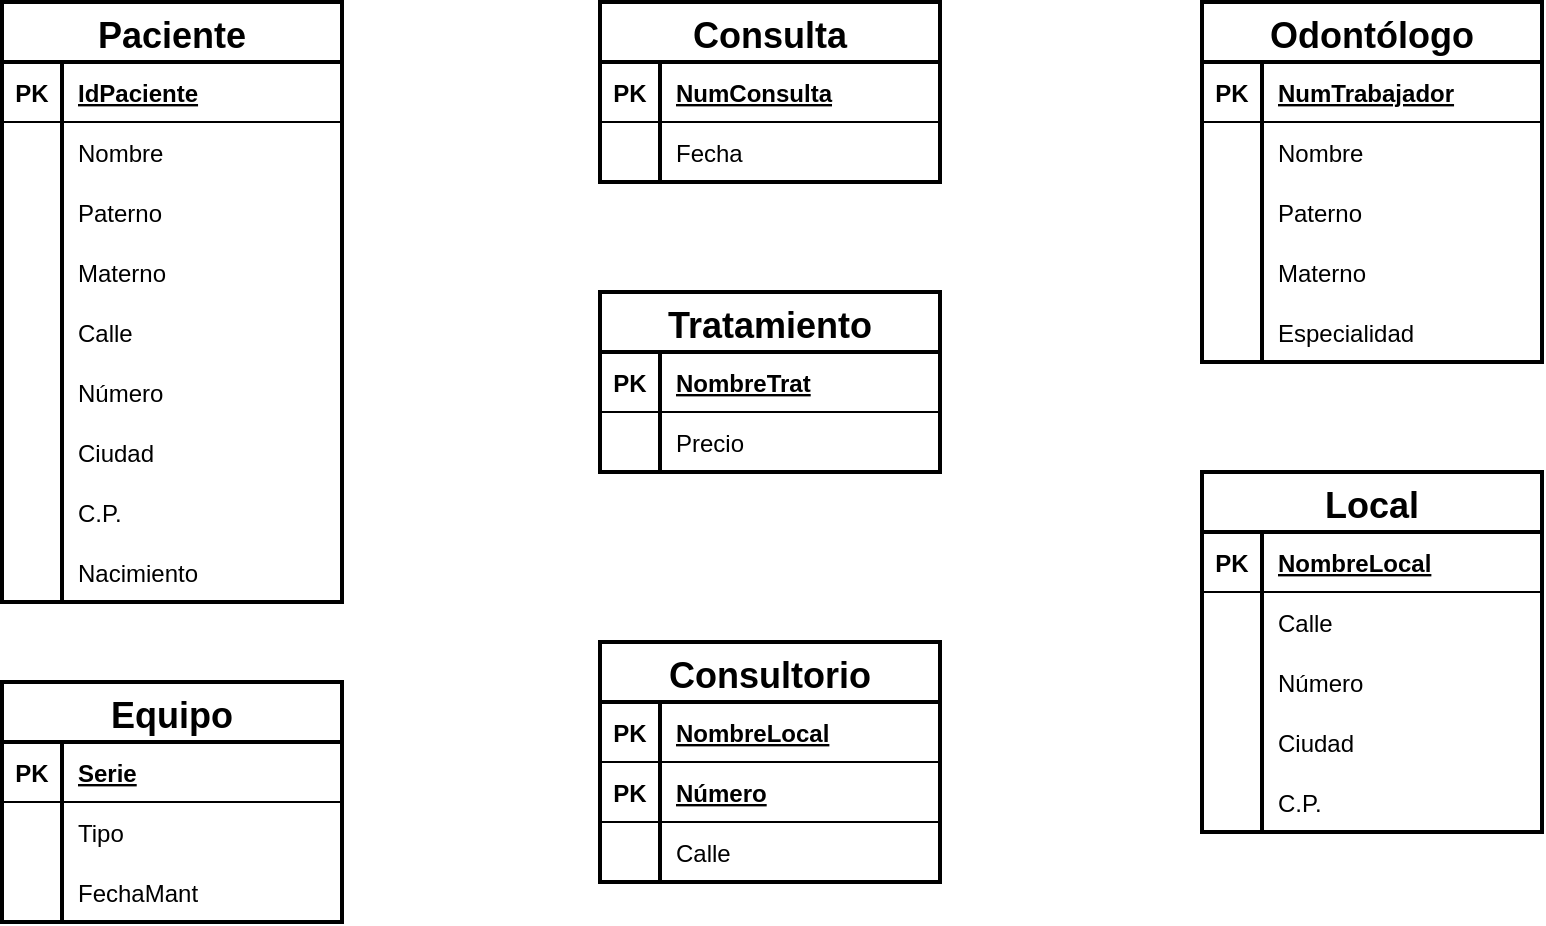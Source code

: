 <mxfile version="16.5.6" type="github">
  <diagram id="aN8sxA0eTOqDrln-RxjH" name="Page-1">
    <mxGraphModel dx="820" dy="482" grid="1" gridSize="10" guides="1" tooltips="1" connect="1" arrows="1" fold="1" page="1" pageScale="1" pageWidth="827" pageHeight="1169" math="0" shadow="0">
      <root>
        <mxCell id="0" />
        <mxCell id="1" parent="0" />
        <mxCell id="iNoQHtpFL0Dt0tUhMtLM-1" value="Paciente" style="shape=table;startSize=30;container=1;collapsible=1;childLayout=tableLayout;fixedRows=1;rowLines=0;fontStyle=1;align=center;resizeLast=1;fontSize=18;strokeWidth=2;" vertex="1" parent="1">
          <mxGeometry x="30" y="170" width="170" height="300" as="geometry" />
        </mxCell>
        <mxCell id="iNoQHtpFL0Dt0tUhMtLM-2" value="" style="shape=tableRow;horizontal=0;startSize=0;swimlaneHead=0;swimlaneBody=0;fillColor=none;collapsible=0;dropTarget=0;points=[[0,0.5],[1,0.5]];portConstraint=eastwest;top=0;left=0;right=0;bottom=1;" vertex="1" parent="iNoQHtpFL0Dt0tUhMtLM-1">
          <mxGeometry y="30" width="170" height="30" as="geometry" />
        </mxCell>
        <mxCell id="iNoQHtpFL0Dt0tUhMtLM-3" value="PK" style="shape=partialRectangle;connectable=0;fillColor=none;top=0;left=0;bottom=0;right=0;fontStyle=1;overflow=hidden;" vertex="1" parent="iNoQHtpFL0Dt0tUhMtLM-2">
          <mxGeometry width="30" height="30" as="geometry">
            <mxRectangle width="30" height="30" as="alternateBounds" />
          </mxGeometry>
        </mxCell>
        <mxCell id="iNoQHtpFL0Dt0tUhMtLM-4" value="IdPaciente" style="shape=partialRectangle;connectable=0;fillColor=none;top=0;left=0;bottom=0;right=0;align=left;spacingLeft=6;fontStyle=5;overflow=hidden;" vertex="1" parent="iNoQHtpFL0Dt0tUhMtLM-2">
          <mxGeometry x="30" width="140" height="30" as="geometry">
            <mxRectangle width="140" height="30" as="alternateBounds" />
          </mxGeometry>
        </mxCell>
        <mxCell id="iNoQHtpFL0Dt0tUhMtLM-5" value="" style="shape=tableRow;horizontal=0;startSize=0;swimlaneHead=0;swimlaneBody=0;fillColor=none;collapsible=0;dropTarget=0;points=[[0,0.5],[1,0.5]];portConstraint=eastwest;top=0;left=0;right=0;bottom=0;" vertex="1" parent="iNoQHtpFL0Dt0tUhMtLM-1">
          <mxGeometry y="60" width="170" height="30" as="geometry" />
        </mxCell>
        <mxCell id="iNoQHtpFL0Dt0tUhMtLM-6" value="" style="shape=partialRectangle;connectable=0;fillColor=none;top=0;left=0;bottom=0;right=0;editable=1;overflow=hidden;" vertex="1" parent="iNoQHtpFL0Dt0tUhMtLM-5">
          <mxGeometry width="30" height="30" as="geometry">
            <mxRectangle width="30" height="30" as="alternateBounds" />
          </mxGeometry>
        </mxCell>
        <mxCell id="iNoQHtpFL0Dt0tUhMtLM-7" value="Nombre" style="shape=partialRectangle;connectable=0;fillColor=none;top=0;left=0;bottom=0;right=0;align=left;spacingLeft=6;overflow=hidden;" vertex="1" parent="iNoQHtpFL0Dt0tUhMtLM-5">
          <mxGeometry x="30" width="140" height="30" as="geometry">
            <mxRectangle width="140" height="30" as="alternateBounds" />
          </mxGeometry>
        </mxCell>
        <mxCell id="iNoQHtpFL0Dt0tUhMtLM-8" value="" style="shape=tableRow;horizontal=0;startSize=0;swimlaneHead=0;swimlaneBody=0;fillColor=none;collapsible=0;dropTarget=0;points=[[0,0.5],[1,0.5]];portConstraint=eastwest;top=0;left=0;right=0;bottom=0;" vertex="1" parent="iNoQHtpFL0Dt0tUhMtLM-1">
          <mxGeometry y="90" width="170" height="30" as="geometry" />
        </mxCell>
        <mxCell id="iNoQHtpFL0Dt0tUhMtLM-9" value="" style="shape=partialRectangle;connectable=0;fillColor=none;top=0;left=0;bottom=0;right=0;editable=1;overflow=hidden;" vertex="1" parent="iNoQHtpFL0Dt0tUhMtLM-8">
          <mxGeometry width="30" height="30" as="geometry">
            <mxRectangle width="30" height="30" as="alternateBounds" />
          </mxGeometry>
        </mxCell>
        <mxCell id="iNoQHtpFL0Dt0tUhMtLM-10" value="Paterno" style="shape=partialRectangle;connectable=0;fillColor=none;top=0;left=0;bottom=0;right=0;align=left;spacingLeft=6;overflow=hidden;" vertex="1" parent="iNoQHtpFL0Dt0tUhMtLM-8">
          <mxGeometry x="30" width="140" height="30" as="geometry">
            <mxRectangle width="140" height="30" as="alternateBounds" />
          </mxGeometry>
        </mxCell>
        <mxCell id="iNoQHtpFL0Dt0tUhMtLM-11" value="" style="shape=tableRow;horizontal=0;startSize=0;swimlaneHead=0;swimlaneBody=0;fillColor=none;collapsible=0;dropTarget=0;points=[[0,0.5],[1,0.5]];portConstraint=eastwest;top=0;left=0;right=0;bottom=0;" vertex="1" parent="iNoQHtpFL0Dt0tUhMtLM-1">
          <mxGeometry y="120" width="170" height="30" as="geometry" />
        </mxCell>
        <mxCell id="iNoQHtpFL0Dt0tUhMtLM-12" value="" style="shape=partialRectangle;connectable=0;fillColor=none;top=0;left=0;bottom=0;right=0;editable=1;overflow=hidden;" vertex="1" parent="iNoQHtpFL0Dt0tUhMtLM-11">
          <mxGeometry width="30" height="30" as="geometry">
            <mxRectangle width="30" height="30" as="alternateBounds" />
          </mxGeometry>
        </mxCell>
        <mxCell id="iNoQHtpFL0Dt0tUhMtLM-13" value="Materno" style="shape=partialRectangle;connectable=0;fillColor=none;top=0;left=0;bottom=0;right=0;align=left;spacingLeft=6;overflow=hidden;" vertex="1" parent="iNoQHtpFL0Dt0tUhMtLM-11">
          <mxGeometry x="30" width="140" height="30" as="geometry">
            <mxRectangle width="140" height="30" as="alternateBounds" />
          </mxGeometry>
        </mxCell>
        <mxCell id="iNoQHtpFL0Dt0tUhMtLM-16" value="" style="shape=tableRow;horizontal=0;startSize=0;swimlaneHead=0;swimlaneBody=0;fillColor=none;collapsible=0;dropTarget=0;points=[[0,0.5],[1,0.5]];portConstraint=eastwest;top=0;left=0;right=0;bottom=0;" vertex="1" parent="iNoQHtpFL0Dt0tUhMtLM-1">
          <mxGeometry y="150" width="170" height="30" as="geometry" />
        </mxCell>
        <mxCell id="iNoQHtpFL0Dt0tUhMtLM-17" value="" style="shape=partialRectangle;connectable=0;fillColor=none;top=0;left=0;bottom=0;right=0;editable=1;overflow=hidden;" vertex="1" parent="iNoQHtpFL0Dt0tUhMtLM-16">
          <mxGeometry width="30" height="30" as="geometry">
            <mxRectangle width="30" height="30" as="alternateBounds" />
          </mxGeometry>
        </mxCell>
        <mxCell id="iNoQHtpFL0Dt0tUhMtLM-18" value="Calle" style="shape=partialRectangle;connectable=0;fillColor=none;top=0;left=0;bottom=0;right=0;align=left;spacingLeft=6;overflow=hidden;" vertex="1" parent="iNoQHtpFL0Dt0tUhMtLM-16">
          <mxGeometry x="30" width="140" height="30" as="geometry">
            <mxRectangle width="140" height="30" as="alternateBounds" />
          </mxGeometry>
        </mxCell>
        <mxCell id="iNoQHtpFL0Dt0tUhMtLM-19" value="" style="shape=tableRow;horizontal=0;startSize=0;swimlaneHead=0;swimlaneBody=0;fillColor=none;collapsible=0;dropTarget=0;points=[[0,0.5],[1,0.5]];portConstraint=eastwest;top=0;left=0;right=0;bottom=0;" vertex="1" parent="iNoQHtpFL0Dt0tUhMtLM-1">
          <mxGeometry y="180" width="170" height="30" as="geometry" />
        </mxCell>
        <mxCell id="iNoQHtpFL0Dt0tUhMtLM-20" value="" style="shape=partialRectangle;connectable=0;fillColor=none;top=0;left=0;bottom=0;right=0;editable=1;overflow=hidden;" vertex="1" parent="iNoQHtpFL0Dt0tUhMtLM-19">
          <mxGeometry width="30" height="30" as="geometry">
            <mxRectangle width="30" height="30" as="alternateBounds" />
          </mxGeometry>
        </mxCell>
        <mxCell id="iNoQHtpFL0Dt0tUhMtLM-21" value="Número" style="shape=partialRectangle;connectable=0;fillColor=none;top=0;left=0;bottom=0;right=0;align=left;spacingLeft=6;overflow=hidden;" vertex="1" parent="iNoQHtpFL0Dt0tUhMtLM-19">
          <mxGeometry x="30" width="140" height="30" as="geometry">
            <mxRectangle width="140" height="30" as="alternateBounds" />
          </mxGeometry>
        </mxCell>
        <mxCell id="iNoQHtpFL0Dt0tUhMtLM-22" value="" style="shape=tableRow;horizontal=0;startSize=0;swimlaneHead=0;swimlaneBody=0;fillColor=none;collapsible=0;dropTarget=0;points=[[0,0.5],[1,0.5]];portConstraint=eastwest;top=0;left=0;right=0;bottom=0;" vertex="1" parent="iNoQHtpFL0Dt0tUhMtLM-1">
          <mxGeometry y="210" width="170" height="30" as="geometry" />
        </mxCell>
        <mxCell id="iNoQHtpFL0Dt0tUhMtLM-23" value="" style="shape=partialRectangle;connectable=0;fillColor=none;top=0;left=0;bottom=0;right=0;editable=1;overflow=hidden;" vertex="1" parent="iNoQHtpFL0Dt0tUhMtLM-22">
          <mxGeometry width="30" height="30" as="geometry">
            <mxRectangle width="30" height="30" as="alternateBounds" />
          </mxGeometry>
        </mxCell>
        <mxCell id="iNoQHtpFL0Dt0tUhMtLM-24" value="Ciudad" style="shape=partialRectangle;connectable=0;fillColor=none;top=0;left=0;bottom=0;right=0;align=left;spacingLeft=6;overflow=hidden;" vertex="1" parent="iNoQHtpFL0Dt0tUhMtLM-22">
          <mxGeometry x="30" width="140" height="30" as="geometry">
            <mxRectangle width="140" height="30" as="alternateBounds" />
          </mxGeometry>
        </mxCell>
        <mxCell id="iNoQHtpFL0Dt0tUhMtLM-25" value="" style="shape=tableRow;horizontal=0;startSize=0;swimlaneHead=0;swimlaneBody=0;fillColor=none;collapsible=0;dropTarget=0;points=[[0,0.5],[1,0.5]];portConstraint=eastwest;top=0;left=0;right=0;bottom=0;" vertex="1" parent="iNoQHtpFL0Dt0tUhMtLM-1">
          <mxGeometry y="240" width="170" height="30" as="geometry" />
        </mxCell>
        <mxCell id="iNoQHtpFL0Dt0tUhMtLM-26" value="" style="shape=partialRectangle;connectable=0;fillColor=none;top=0;left=0;bottom=0;right=0;editable=1;overflow=hidden;" vertex="1" parent="iNoQHtpFL0Dt0tUhMtLM-25">
          <mxGeometry width="30" height="30" as="geometry">
            <mxRectangle width="30" height="30" as="alternateBounds" />
          </mxGeometry>
        </mxCell>
        <mxCell id="iNoQHtpFL0Dt0tUhMtLM-27" value="C.P." style="shape=partialRectangle;connectable=0;fillColor=none;top=0;left=0;bottom=0;right=0;align=left;spacingLeft=6;overflow=hidden;" vertex="1" parent="iNoQHtpFL0Dt0tUhMtLM-25">
          <mxGeometry x="30" width="140" height="30" as="geometry">
            <mxRectangle width="140" height="30" as="alternateBounds" />
          </mxGeometry>
        </mxCell>
        <mxCell id="iNoQHtpFL0Dt0tUhMtLM-28" value="" style="shape=tableRow;horizontal=0;startSize=0;swimlaneHead=0;swimlaneBody=0;fillColor=none;collapsible=0;dropTarget=0;points=[[0,0.5],[1,0.5]];portConstraint=eastwest;top=0;left=0;right=0;bottom=0;" vertex="1" parent="iNoQHtpFL0Dt0tUhMtLM-1">
          <mxGeometry y="270" width="170" height="30" as="geometry" />
        </mxCell>
        <mxCell id="iNoQHtpFL0Dt0tUhMtLM-29" value="" style="shape=partialRectangle;connectable=0;fillColor=none;top=0;left=0;bottom=0;right=0;editable=1;overflow=hidden;" vertex="1" parent="iNoQHtpFL0Dt0tUhMtLM-28">
          <mxGeometry width="30" height="30" as="geometry">
            <mxRectangle width="30" height="30" as="alternateBounds" />
          </mxGeometry>
        </mxCell>
        <mxCell id="iNoQHtpFL0Dt0tUhMtLM-30" value="Nacimiento" style="shape=partialRectangle;connectable=0;fillColor=none;top=0;left=0;bottom=0;right=0;align=left;spacingLeft=6;overflow=hidden;" vertex="1" parent="iNoQHtpFL0Dt0tUhMtLM-28">
          <mxGeometry x="30" width="140" height="30" as="geometry">
            <mxRectangle width="140" height="30" as="alternateBounds" />
          </mxGeometry>
        </mxCell>
        <mxCell id="iNoQHtpFL0Dt0tUhMtLM-31" value="Consulta" style="shape=table;startSize=30;container=1;collapsible=1;childLayout=tableLayout;fixedRows=1;rowLines=0;fontStyle=1;align=center;resizeLast=1;fontSize=18;strokeWidth=2;" vertex="1" parent="1">
          <mxGeometry x="329" y="170" width="170" height="90" as="geometry" />
        </mxCell>
        <mxCell id="iNoQHtpFL0Dt0tUhMtLM-32" value="" style="shape=tableRow;horizontal=0;startSize=0;swimlaneHead=0;swimlaneBody=0;fillColor=none;collapsible=0;dropTarget=0;points=[[0,0.5],[1,0.5]];portConstraint=eastwest;top=0;left=0;right=0;bottom=1;" vertex="1" parent="iNoQHtpFL0Dt0tUhMtLM-31">
          <mxGeometry y="30" width="170" height="30" as="geometry" />
        </mxCell>
        <mxCell id="iNoQHtpFL0Dt0tUhMtLM-33" value="PK" style="shape=partialRectangle;connectable=0;fillColor=none;top=0;left=0;bottom=0;right=0;fontStyle=1;overflow=hidden;" vertex="1" parent="iNoQHtpFL0Dt0tUhMtLM-32">
          <mxGeometry width="30" height="30" as="geometry">
            <mxRectangle width="30" height="30" as="alternateBounds" />
          </mxGeometry>
        </mxCell>
        <mxCell id="iNoQHtpFL0Dt0tUhMtLM-34" value="NumConsulta" style="shape=partialRectangle;connectable=0;fillColor=none;top=0;left=0;bottom=0;right=0;align=left;spacingLeft=6;fontStyle=5;overflow=hidden;" vertex="1" parent="iNoQHtpFL0Dt0tUhMtLM-32">
          <mxGeometry x="30" width="140" height="30" as="geometry">
            <mxRectangle width="140" height="30" as="alternateBounds" />
          </mxGeometry>
        </mxCell>
        <mxCell id="iNoQHtpFL0Dt0tUhMtLM-35" value="" style="shape=tableRow;horizontal=0;startSize=0;swimlaneHead=0;swimlaneBody=0;fillColor=none;collapsible=0;dropTarget=0;points=[[0,0.5],[1,0.5]];portConstraint=eastwest;top=0;left=0;right=0;bottom=0;" vertex="1" parent="iNoQHtpFL0Dt0tUhMtLM-31">
          <mxGeometry y="60" width="170" height="30" as="geometry" />
        </mxCell>
        <mxCell id="iNoQHtpFL0Dt0tUhMtLM-36" value="" style="shape=partialRectangle;connectable=0;fillColor=none;top=0;left=0;bottom=0;right=0;editable=1;overflow=hidden;" vertex="1" parent="iNoQHtpFL0Dt0tUhMtLM-35">
          <mxGeometry width="30" height="30" as="geometry">
            <mxRectangle width="30" height="30" as="alternateBounds" />
          </mxGeometry>
        </mxCell>
        <mxCell id="iNoQHtpFL0Dt0tUhMtLM-37" value="Fecha" style="shape=partialRectangle;connectable=0;fillColor=none;top=0;left=0;bottom=0;right=0;align=left;spacingLeft=6;overflow=hidden;" vertex="1" parent="iNoQHtpFL0Dt0tUhMtLM-35">
          <mxGeometry x="30" width="140" height="30" as="geometry">
            <mxRectangle width="140" height="30" as="alternateBounds" />
          </mxGeometry>
        </mxCell>
        <mxCell id="iNoQHtpFL0Dt0tUhMtLM-59" value="Odontólogo" style="shape=table;startSize=30;container=1;collapsible=1;childLayout=tableLayout;fixedRows=1;rowLines=0;fontStyle=1;align=center;resizeLast=1;fontSize=18;strokeWidth=2;" vertex="1" parent="1">
          <mxGeometry x="630" y="170" width="170" height="180" as="geometry" />
        </mxCell>
        <mxCell id="iNoQHtpFL0Dt0tUhMtLM-60" value="" style="shape=tableRow;horizontal=0;startSize=0;swimlaneHead=0;swimlaneBody=0;fillColor=none;collapsible=0;dropTarget=0;points=[[0,0.5],[1,0.5]];portConstraint=eastwest;top=0;left=0;right=0;bottom=1;" vertex="1" parent="iNoQHtpFL0Dt0tUhMtLM-59">
          <mxGeometry y="30" width="170" height="30" as="geometry" />
        </mxCell>
        <mxCell id="iNoQHtpFL0Dt0tUhMtLM-61" value="PK" style="shape=partialRectangle;connectable=0;fillColor=none;top=0;left=0;bottom=0;right=0;fontStyle=1;overflow=hidden;" vertex="1" parent="iNoQHtpFL0Dt0tUhMtLM-60">
          <mxGeometry width="30" height="30" as="geometry">
            <mxRectangle width="30" height="30" as="alternateBounds" />
          </mxGeometry>
        </mxCell>
        <mxCell id="iNoQHtpFL0Dt0tUhMtLM-62" value="NumTrabajador" style="shape=partialRectangle;connectable=0;fillColor=none;top=0;left=0;bottom=0;right=0;align=left;spacingLeft=6;fontStyle=5;overflow=hidden;" vertex="1" parent="iNoQHtpFL0Dt0tUhMtLM-60">
          <mxGeometry x="30" width="140" height="30" as="geometry">
            <mxRectangle width="140" height="30" as="alternateBounds" />
          </mxGeometry>
        </mxCell>
        <mxCell id="iNoQHtpFL0Dt0tUhMtLM-63" value="" style="shape=tableRow;horizontal=0;startSize=0;swimlaneHead=0;swimlaneBody=0;fillColor=none;collapsible=0;dropTarget=0;points=[[0,0.5],[1,0.5]];portConstraint=eastwest;top=0;left=0;right=0;bottom=0;" vertex="1" parent="iNoQHtpFL0Dt0tUhMtLM-59">
          <mxGeometry y="60" width="170" height="30" as="geometry" />
        </mxCell>
        <mxCell id="iNoQHtpFL0Dt0tUhMtLM-64" value="" style="shape=partialRectangle;connectable=0;fillColor=none;top=0;left=0;bottom=0;right=0;editable=1;overflow=hidden;" vertex="1" parent="iNoQHtpFL0Dt0tUhMtLM-63">
          <mxGeometry width="30" height="30" as="geometry">
            <mxRectangle width="30" height="30" as="alternateBounds" />
          </mxGeometry>
        </mxCell>
        <mxCell id="iNoQHtpFL0Dt0tUhMtLM-65" value="Nombre" style="shape=partialRectangle;connectable=0;fillColor=none;top=0;left=0;bottom=0;right=0;align=left;spacingLeft=6;overflow=hidden;" vertex="1" parent="iNoQHtpFL0Dt0tUhMtLM-63">
          <mxGeometry x="30" width="140" height="30" as="geometry">
            <mxRectangle width="140" height="30" as="alternateBounds" />
          </mxGeometry>
        </mxCell>
        <mxCell id="iNoQHtpFL0Dt0tUhMtLM-66" value="" style="shape=tableRow;horizontal=0;startSize=0;swimlaneHead=0;swimlaneBody=0;fillColor=none;collapsible=0;dropTarget=0;points=[[0,0.5],[1,0.5]];portConstraint=eastwest;top=0;left=0;right=0;bottom=0;" vertex="1" parent="iNoQHtpFL0Dt0tUhMtLM-59">
          <mxGeometry y="90" width="170" height="30" as="geometry" />
        </mxCell>
        <mxCell id="iNoQHtpFL0Dt0tUhMtLM-67" value="" style="shape=partialRectangle;connectable=0;fillColor=none;top=0;left=0;bottom=0;right=0;editable=1;overflow=hidden;" vertex="1" parent="iNoQHtpFL0Dt0tUhMtLM-66">
          <mxGeometry width="30" height="30" as="geometry">
            <mxRectangle width="30" height="30" as="alternateBounds" />
          </mxGeometry>
        </mxCell>
        <mxCell id="iNoQHtpFL0Dt0tUhMtLM-68" value="Paterno" style="shape=partialRectangle;connectable=0;fillColor=none;top=0;left=0;bottom=0;right=0;align=left;spacingLeft=6;overflow=hidden;" vertex="1" parent="iNoQHtpFL0Dt0tUhMtLM-66">
          <mxGeometry x="30" width="140" height="30" as="geometry">
            <mxRectangle width="140" height="30" as="alternateBounds" />
          </mxGeometry>
        </mxCell>
        <mxCell id="iNoQHtpFL0Dt0tUhMtLM-69" value="" style="shape=tableRow;horizontal=0;startSize=0;swimlaneHead=0;swimlaneBody=0;fillColor=none;collapsible=0;dropTarget=0;points=[[0,0.5],[1,0.5]];portConstraint=eastwest;top=0;left=0;right=0;bottom=0;" vertex="1" parent="iNoQHtpFL0Dt0tUhMtLM-59">
          <mxGeometry y="120" width="170" height="30" as="geometry" />
        </mxCell>
        <mxCell id="iNoQHtpFL0Dt0tUhMtLM-70" value="" style="shape=partialRectangle;connectable=0;fillColor=none;top=0;left=0;bottom=0;right=0;editable=1;overflow=hidden;" vertex="1" parent="iNoQHtpFL0Dt0tUhMtLM-69">
          <mxGeometry width="30" height="30" as="geometry">
            <mxRectangle width="30" height="30" as="alternateBounds" />
          </mxGeometry>
        </mxCell>
        <mxCell id="iNoQHtpFL0Dt0tUhMtLM-71" value="Materno" style="shape=partialRectangle;connectable=0;fillColor=none;top=0;left=0;bottom=0;right=0;align=left;spacingLeft=6;overflow=hidden;" vertex="1" parent="iNoQHtpFL0Dt0tUhMtLM-69">
          <mxGeometry x="30" width="140" height="30" as="geometry">
            <mxRectangle width="140" height="30" as="alternateBounds" />
          </mxGeometry>
        </mxCell>
        <mxCell id="iNoQHtpFL0Dt0tUhMtLM-75" value="" style="shape=tableRow;horizontal=0;startSize=0;swimlaneHead=0;swimlaneBody=0;fillColor=none;collapsible=0;dropTarget=0;points=[[0,0.5],[1,0.5]];portConstraint=eastwest;top=0;left=0;right=0;bottom=0;" vertex="1" parent="iNoQHtpFL0Dt0tUhMtLM-59">
          <mxGeometry y="150" width="170" height="30" as="geometry" />
        </mxCell>
        <mxCell id="iNoQHtpFL0Dt0tUhMtLM-76" value="" style="shape=partialRectangle;connectable=0;fillColor=none;top=0;left=0;bottom=0;right=0;editable=1;overflow=hidden;" vertex="1" parent="iNoQHtpFL0Dt0tUhMtLM-75">
          <mxGeometry width="30" height="30" as="geometry">
            <mxRectangle width="30" height="30" as="alternateBounds" />
          </mxGeometry>
        </mxCell>
        <mxCell id="iNoQHtpFL0Dt0tUhMtLM-77" value="Especialidad" style="shape=partialRectangle;connectable=0;fillColor=none;top=0;left=0;bottom=0;right=0;align=left;spacingLeft=6;overflow=hidden;" vertex="1" parent="iNoQHtpFL0Dt0tUhMtLM-75">
          <mxGeometry x="30" width="140" height="30" as="geometry">
            <mxRectangle width="140" height="30" as="alternateBounds" />
          </mxGeometry>
        </mxCell>
        <mxCell id="iNoQHtpFL0Dt0tUhMtLM-87" value="Local" style="shape=table;startSize=30;container=1;collapsible=1;childLayout=tableLayout;fixedRows=1;rowLines=0;fontStyle=1;align=center;resizeLast=1;fontSize=18;strokeWidth=2;" vertex="1" parent="1">
          <mxGeometry x="630" y="405" width="170" height="180" as="geometry" />
        </mxCell>
        <mxCell id="iNoQHtpFL0Dt0tUhMtLM-88" value="" style="shape=tableRow;horizontal=0;startSize=0;swimlaneHead=0;swimlaneBody=0;fillColor=none;collapsible=0;dropTarget=0;points=[[0,0.5],[1,0.5]];portConstraint=eastwest;top=0;left=0;right=0;bottom=1;" vertex="1" parent="iNoQHtpFL0Dt0tUhMtLM-87">
          <mxGeometry y="30" width="170" height="30" as="geometry" />
        </mxCell>
        <mxCell id="iNoQHtpFL0Dt0tUhMtLM-89" value="PK" style="shape=partialRectangle;connectable=0;fillColor=none;top=0;left=0;bottom=0;right=0;fontStyle=1;overflow=hidden;" vertex="1" parent="iNoQHtpFL0Dt0tUhMtLM-88">
          <mxGeometry width="30" height="30" as="geometry">
            <mxRectangle width="30" height="30" as="alternateBounds" />
          </mxGeometry>
        </mxCell>
        <mxCell id="iNoQHtpFL0Dt0tUhMtLM-90" value="NombreLocal" style="shape=partialRectangle;connectable=0;fillColor=none;top=0;left=0;bottom=0;right=0;align=left;spacingLeft=6;fontStyle=5;overflow=hidden;" vertex="1" parent="iNoQHtpFL0Dt0tUhMtLM-88">
          <mxGeometry x="30" width="140" height="30" as="geometry">
            <mxRectangle width="140" height="30" as="alternateBounds" />
          </mxGeometry>
        </mxCell>
        <mxCell id="iNoQHtpFL0Dt0tUhMtLM-91" value="" style="shape=tableRow;horizontal=0;startSize=0;swimlaneHead=0;swimlaneBody=0;fillColor=none;collapsible=0;dropTarget=0;points=[[0,0.5],[1,0.5]];portConstraint=eastwest;top=0;left=0;right=0;bottom=0;" vertex="1" parent="iNoQHtpFL0Dt0tUhMtLM-87">
          <mxGeometry y="60" width="170" height="30" as="geometry" />
        </mxCell>
        <mxCell id="iNoQHtpFL0Dt0tUhMtLM-92" value="" style="shape=partialRectangle;connectable=0;fillColor=none;top=0;left=0;bottom=0;right=0;editable=1;overflow=hidden;" vertex="1" parent="iNoQHtpFL0Dt0tUhMtLM-91">
          <mxGeometry width="30" height="30" as="geometry">
            <mxRectangle width="30" height="30" as="alternateBounds" />
          </mxGeometry>
        </mxCell>
        <mxCell id="iNoQHtpFL0Dt0tUhMtLM-93" value="Calle" style="shape=partialRectangle;connectable=0;fillColor=none;top=0;left=0;bottom=0;right=0;align=left;spacingLeft=6;overflow=hidden;" vertex="1" parent="iNoQHtpFL0Dt0tUhMtLM-91">
          <mxGeometry x="30" width="140" height="30" as="geometry">
            <mxRectangle width="140" height="30" as="alternateBounds" />
          </mxGeometry>
        </mxCell>
        <mxCell id="iNoQHtpFL0Dt0tUhMtLM-94" value="" style="shape=tableRow;horizontal=0;startSize=0;swimlaneHead=0;swimlaneBody=0;fillColor=none;collapsible=0;dropTarget=0;points=[[0,0.5],[1,0.5]];portConstraint=eastwest;top=0;left=0;right=0;bottom=0;" vertex="1" parent="iNoQHtpFL0Dt0tUhMtLM-87">
          <mxGeometry y="90" width="170" height="30" as="geometry" />
        </mxCell>
        <mxCell id="iNoQHtpFL0Dt0tUhMtLM-95" value="" style="shape=partialRectangle;connectable=0;fillColor=none;top=0;left=0;bottom=0;right=0;editable=1;overflow=hidden;" vertex="1" parent="iNoQHtpFL0Dt0tUhMtLM-94">
          <mxGeometry width="30" height="30" as="geometry">
            <mxRectangle width="30" height="30" as="alternateBounds" />
          </mxGeometry>
        </mxCell>
        <mxCell id="iNoQHtpFL0Dt0tUhMtLM-96" value="Número" style="shape=partialRectangle;connectable=0;fillColor=none;top=0;left=0;bottom=0;right=0;align=left;spacingLeft=6;overflow=hidden;" vertex="1" parent="iNoQHtpFL0Dt0tUhMtLM-94">
          <mxGeometry x="30" width="140" height="30" as="geometry">
            <mxRectangle width="140" height="30" as="alternateBounds" />
          </mxGeometry>
        </mxCell>
        <mxCell id="iNoQHtpFL0Dt0tUhMtLM-97" value="" style="shape=tableRow;horizontal=0;startSize=0;swimlaneHead=0;swimlaneBody=0;fillColor=none;collapsible=0;dropTarget=0;points=[[0,0.5],[1,0.5]];portConstraint=eastwest;top=0;left=0;right=0;bottom=0;" vertex="1" parent="iNoQHtpFL0Dt0tUhMtLM-87">
          <mxGeometry y="120" width="170" height="30" as="geometry" />
        </mxCell>
        <mxCell id="iNoQHtpFL0Dt0tUhMtLM-98" value="" style="shape=partialRectangle;connectable=0;fillColor=none;top=0;left=0;bottom=0;right=0;editable=1;overflow=hidden;" vertex="1" parent="iNoQHtpFL0Dt0tUhMtLM-97">
          <mxGeometry width="30" height="30" as="geometry">
            <mxRectangle width="30" height="30" as="alternateBounds" />
          </mxGeometry>
        </mxCell>
        <mxCell id="iNoQHtpFL0Dt0tUhMtLM-99" value="Ciudad" style="shape=partialRectangle;connectable=0;fillColor=none;top=0;left=0;bottom=0;right=0;align=left;spacingLeft=6;overflow=hidden;" vertex="1" parent="iNoQHtpFL0Dt0tUhMtLM-97">
          <mxGeometry x="30" width="140" height="30" as="geometry">
            <mxRectangle width="140" height="30" as="alternateBounds" />
          </mxGeometry>
        </mxCell>
        <mxCell id="iNoQHtpFL0Dt0tUhMtLM-115" value="" style="shape=tableRow;horizontal=0;startSize=0;swimlaneHead=0;swimlaneBody=0;fillColor=none;collapsible=0;dropTarget=0;points=[[0,0.5],[1,0.5]];portConstraint=eastwest;top=0;left=0;right=0;bottom=0;" vertex="1" parent="iNoQHtpFL0Dt0tUhMtLM-87">
          <mxGeometry y="150" width="170" height="30" as="geometry" />
        </mxCell>
        <mxCell id="iNoQHtpFL0Dt0tUhMtLM-116" value="" style="shape=partialRectangle;connectable=0;fillColor=none;top=0;left=0;bottom=0;right=0;editable=1;overflow=hidden;" vertex="1" parent="iNoQHtpFL0Dt0tUhMtLM-115">
          <mxGeometry width="30" height="30" as="geometry">
            <mxRectangle width="30" height="30" as="alternateBounds" />
          </mxGeometry>
        </mxCell>
        <mxCell id="iNoQHtpFL0Dt0tUhMtLM-117" value="C.P." style="shape=partialRectangle;connectable=0;fillColor=none;top=0;left=0;bottom=0;right=0;align=left;spacingLeft=6;overflow=hidden;" vertex="1" parent="iNoQHtpFL0Dt0tUhMtLM-115">
          <mxGeometry x="30" width="140" height="30" as="geometry">
            <mxRectangle width="140" height="30" as="alternateBounds" />
          </mxGeometry>
        </mxCell>
        <mxCell id="iNoQHtpFL0Dt0tUhMtLM-118" value="Equipo" style="shape=table;startSize=30;container=1;collapsible=1;childLayout=tableLayout;fixedRows=1;rowLines=0;fontStyle=1;align=center;resizeLast=1;fontSize=18;strokeWidth=2;" vertex="1" parent="1">
          <mxGeometry x="30" y="510" width="170" height="120" as="geometry" />
        </mxCell>
        <mxCell id="iNoQHtpFL0Dt0tUhMtLM-119" value="" style="shape=tableRow;horizontal=0;startSize=0;swimlaneHead=0;swimlaneBody=0;fillColor=none;collapsible=0;dropTarget=0;points=[[0,0.5],[1,0.5]];portConstraint=eastwest;top=0;left=0;right=0;bottom=1;" vertex="1" parent="iNoQHtpFL0Dt0tUhMtLM-118">
          <mxGeometry y="30" width="170" height="30" as="geometry" />
        </mxCell>
        <mxCell id="iNoQHtpFL0Dt0tUhMtLM-120" value="PK" style="shape=partialRectangle;connectable=0;fillColor=none;top=0;left=0;bottom=0;right=0;fontStyle=1;overflow=hidden;" vertex="1" parent="iNoQHtpFL0Dt0tUhMtLM-119">
          <mxGeometry width="30" height="30" as="geometry">
            <mxRectangle width="30" height="30" as="alternateBounds" />
          </mxGeometry>
        </mxCell>
        <mxCell id="iNoQHtpFL0Dt0tUhMtLM-121" value="Serie" style="shape=partialRectangle;connectable=0;fillColor=none;top=0;left=0;bottom=0;right=0;align=left;spacingLeft=6;fontStyle=5;overflow=hidden;" vertex="1" parent="iNoQHtpFL0Dt0tUhMtLM-119">
          <mxGeometry x="30" width="140" height="30" as="geometry">
            <mxRectangle width="140" height="30" as="alternateBounds" />
          </mxGeometry>
        </mxCell>
        <mxCell id="iNoQHtpFL0Dt0tUhMtLM-122" value="" style="shape=tableRow;horizontal=0;startSize=0;swimlaneHead=0;swimlaneBody=0;fillColor=none;collapsible=0;dropTarget=0;points=[[0,0.5],[1,0.5]];portConstraint=eastwest;top=0;left=0;right=0;bottom=0;" vertex="1" parent="iNoQHtpFL0Dt0tUhMtLM-118">
          <mxGeometry y="60" width="170" height="30" as="geometry" />
        </mxCell>
        <mxCell id="iNoQHtpFL0Dt0tUhMtLM-123" value="" style="shape=partialRectangle;connectable=0;fillColor=none;top=0;left=0;bottom=0;right=0;editable=1;overflow=hidden;" vertex="1" parent="iNoQHtpFL0Dt0tUhMtLM-122">
          <mxGeometry width="30" height="30" as="geometry">
            <mxRectangle width="30" height="30" as="alternateBounds" />
          </mxGeometry>
        </mxCell>
        <mxCell id="iNoQHtpFL0Dt0tUhMtLM-124" value="Tipo" style="shape=partialRectangle;connectable=0;fillColor=none;top=0;left=0;bottom=0;right=0;align=left;spacingLeft=6;overflow=hidden;" vertex="1" parent="iNoQHtpFL0Dt0tUhMtLM-122">
          <mxGeometry x="30" width="140" height="30" as="geometry">
            <mxRectangle width="140" height="30" as="alternateBounds" />
          </mxGeometry>
        </mxCell>
        <mxCell id="iNoQHtpFL0Dt0tUhMtLM-125" value="" style="shape=tableRow;horizontal=0;startSize=0;swimlaneHead=0;swimlaneBody=0;fillColor=none;collapsible=0;dropTarget=0;points=[[0,0.5],[1,0.5]];portConstraint=eastwest;top=0;left=0;right=0;bottom=0;" vertex="1" parent="iNoQHtpFL0Dt0tUhMtLM-118">
          <mxGeometry y="90" width="170" height="30" as="geometry" />
        </mxCell>
        <mxCell id="iNoQHtpFL0Dt0tUhMtLM-126" value="" style="shape=partialRectangle;connectable=0;fillColor=none;top=0;left=0;bottom=0;right=0;editable=1;overflow=hidden;" vertex="1" parent="iNoQHtpFL0Dt0tUhMtLM-125">
          <mxGeometry width="30" height="30" as="geometry">
            <mxRectangle width="30" height="30" as="alternateBounds" />
          </mxGeometry>
        </mxCell>
        <mxCell id="iNoQHtpFL0Dt0tUhMtLM-127" value="FechaMant" style="shape=partialRectangle;connectable=0;fillColor=none;top=0;left=0;bottom=0;right=0;align=left;spacingLeft=6;overflow=hidden;" vertex="1" parent="iNoQHtpFL0Dt0tUhMtLM-125">
          <mxGeometry x="30" width="140" height="30" as="geometry">
            <mxRectangle width="140" height="30" as="alternateBounds" />
          </mxGeometry>
        </mxCell>
        <mxCell id="iNoQHtpFL0Dt0tUhMtLM-134" value="Consultorio" style="shape=table;startSize=30;container=1;collapsible=1;childLayout=tableLayout;fixedRows=1;rowLines=0;fontStyle=1;align=center;resizeLast=1;fontSize=18;strokeWidth=2;" vertex="1" parent="1">
          <mxGeometry x="329" y="490" width="170" height="120" as="geometry" />
        </mxCell>
        <mxCell id="iNoQHtpFL0Dt0tUhMtLM-135" value="" style="shape=tableRow;horizontal=0;startSize=0;swimlaneHead=0;swimlaneBody=0;fillColor=none;collapsible=0;dropTarget=0;points=[[0,0.5],[1,0.5]];portConstraint=eastwest;top=0;left=0;right=0;bottom=1;" vertex="1" parent="iNoQHtpFL0Dt0tUhMtLM-134">
          <mxGeometry y="30" width="170" height="30" as="geometry" />
        </mxCell>
        <mxCell id="iNoQHtpFL0Dt0tUhMtLM-136" value="PK" style="shape=partialRectangle;connectable=0;fillColor=none;top=0;left=0;bottom=0;right=0;fontStyle=1;overflow=hidden;" vertex="1" parent="iNoQHtpFL0Dt0tUhMtLM-135">
          <mxGeometry width="30" height="30" as="geometry">
            <mxRectangle width="30" height="30" as="alternateBounds" />
          </mxGeometry>
        </mxCell>
        <mxCell id="iNoQHtpFL0Dt0tUhMtLM-137" value="NombreLocal" style="shape=partialRectangle;connectable=0;fillColor=none;top=0;left=0;bottom=0;right=0;align=left;spacingLeft=6;fontStyle=5;overflow=hidden;" vertex="1" parent="iNoQHtpFL0Dt0tUhMtLM-135">
          <mxGeometry x="30" width="140" height="30" as="geometry">
            <mxRectangle width="140" height="30" as="alternateBounds" />
          </mxGeometry>
        </mxCell>
        <mxCell id="iNoQHtpFL0Dt0tUhMtLM-150" value="" style="shape=tableRow;horizontal=0;startSize=0;swimlaneHead=0;swimlaneBody=0;fillColor=none;collapsible=0;dropTarget=0;points=[[0,0.5],[1,0.5]];portConstraint=eastwest;top=0;left=0;right=0;bottom=1;" vertex="1" parent="iNoQHtpFL0Dt0tUhMtLM-134">
          <mxGeometry y="60" width="170" height="30" as="geometry" />
        </mxCell>
        <mxCell id="iNoQHtpFL0Dt0tUhMtLM-151" value="PK" style="shape=partialRectangle;connectable=0;fillColor=none;top=0;left=0;bottom=0;right=0;fontStyle=1;overflow=hidden;" vertex="1" parent="iNoQHtpFL0Dt0tUhMtLM-150">
          <mxGeometry width="30" height="30" as="geometry">
            <mxRectangle width="30" height="30" as="alternateBounds" />
          </mxGeometry>
        </mxCell>
        <mxCell id="iNoQHtpFL0Dt0tUhMtLM-152" value="Número" style="shape=partialRectangle;connectable=0;fillColor=none;top=0;left=0;bottom=0;right=0;align=left;spacingLeft=6;fontStyle=5;overflow=hidden;" vertex="1" parent="iNoQHtpFL0Dt0tUhMtLM-150">
          <mxGeometry x="30" width="140" height="30" as="geometry">
            <mxRectangle width="140" height="30" as="alternateBounds" />
          </mxGeometry>
        </mxCell>
        <mxCell id="iNoQHtpFL0Dt0tUhMtLM-138" value="" style="shape=tableRow;horizontal=0;startSize=0;swimlaneHead=0;swimlaneBody=0;fillColor=none;collapsible=0;dropTarget=0;points=[[0,0.5],[1,0.5]];portConstraint=eastwest;top=0;left=0;right=0;bottom=0;" vertex="1" parent="iNoQHtpFL0Dt0tUhMtLM-134">
          <mxGeometry y="90" width="170" height="30" as="geometry" />
        </mxCell>
        <mxCell id="iNoQHtpFL0Dt0tUhMtLM-139" value="" style="shape=partialRectangle;connectable=0;fillColor=none;top=0;left=0;bottom=0;right=0;editable=1;overflow=hidden;" vertex="1" parent="iNoQHtpFL0Dt0tUhMtLM-138">
          <mxGeometry width="30" height="30" as="geometry">
            <mxRectangle width="30" height="30" as="alternateBounds" />
          </mxGeometry>
        </mxCell>
        <mxCell id="iNoQHtpFL0Dt0tUhMtLM-140" value="Calle" style="shape=partialRectangle;connectable=0;fillColor=none;top=0;left=0;bottom=0;right=0;align=left;spacingLeft=6;overflow=hidden;" vertex="1" parent="iNoQHtpFL0Dt0tUhMtLM-138">
          <mxGeometry x="30" width="140" height="30" as="geometry">
            <mxRectangle width="140" height="30" as="alternateBounds" />
          </mxGeometry>
        </mxCell>
        <mxCell id="iNoQHtpFL0Dt0tUhMtLM-153" value="Tratamiento" style="shape=table;startSize=30;container=1;collapsible=1;childLayout=tableLayout;fixedRows=1;rowLines=0;fontStyle=1;align=center;resizeLast=1;fontSize=18;strokeWidth=2;" vertex="1" parent="1">
          <mxGeometry x="329" y="315" width="170" height="90" as="geometry" />
        </mxCell>
        <mxCell id="iNoQHtpFL0Dt0tUhMtLM-154" value="" style="shape=tableRow;horizontal=0;startSize=0;swimlaneHead=0;swimlaneBody=0;fillColor=none;collapsible=0;dropTarget=0;points=[[0,0.5],[1,0.5]];portConstraint=eastwest;top=0;left=0;right=0;bottom=1;" vertex="1" parent="iNoQHtpFL0Dt0tUhMtLM-153">
          <mxGeometry y="30" width="170" height="30" as="geometry" />
        </mxCell>
        <mxCell id="iNoQHtpFL0Dt0tUhMtLM-155" value="PK" style="shape=partialRectangle;connectable=0;fillColor=none;top=0;left=0;bottom=0;right=0;fontStyle=1;overflow=hidden;" vertex="1" parent="iNoQHtpFL0Dt0tUhMtLM-154">
          <mxGeometry width="30" height="30" as="geometry">
            <mxRectangle width="30" height="30" as="alternateBounds" />
          </mxGeometry>
        </mxCell>
        <mxCell id="iNoQHtpFL0Dt0tUhMtLM-156" value="NombreTrat" style="shape=partialRectangle;connectable=0;fillColor=none;top=0;left=0;bottom=0;right=0;align=left;spacingLeft=6;fontStyle=5;overflow=hidden;" vertex="1" parent="iNoQHtpFL0Dt0tUhMtLM-154">
          <mxGeometry x="30" width="140" height="30" as="geometry">
            <mxRectangle width="140" height="30" as="alternateBounds" />
          </mxGeometry>
        </mxCell>
        <mxCell id="iNoQHtpFL0Dt0tUhMtLM-157" value="" style="shape=tableRow;horizontal=0;startSize=0;swimlaneHead=0;swimlaneBody=0;fillColor=none;collapsible=0;dropTarget=0;points=[[0,0.5],[1,0.5]];portConstraint=eastwest;top=0;left=0;right=0;bottom=0;" vertex="1" parent="iNoQHtpFL0Dt0tUhMtLM-153">
          <mxGeometry y="60" width="170" height="30" as="geometry" />
        </mxCell>
        <mxCell id="iNoQHtpFL0Dt0tUhMtLM-158" value="" style="shape=partialRectangle;connectable=0;fillColor=none;top=0;left=0;bottom=0;right=0;editable=1;overflow=hidden;" vertex="1" parent="iNoQHtpFL0Dt0tUhMtLM-157">
          <mxGeometry width="30" height="30" as="geometry">
            <mxRectangle width="30" height="30" as="alternateBounds" />
          </mxGeometry>
        </mxCell>
        <mxCell id="iNoQHtpFL0Dt0tUhMtLM-159" value="Precio" style="shape=partialRectangle;connectable=0;fillColor=none;top=0;left=0;bottom=0;right=0;align=left;spacingLeft=6;overflow=hidden;" vertex="1" parent="iNoQHtpFL0Dt0tUhMtLM-157">
          <mxGeometry x="30" width="140" height="30" as="geometry">
            <mxRectangle width="140" height="30" as="alternateBounds" />
          </mxGeometry>
        </mxCell>
      </root>
    </mxGraphModel>
  </diagram>
</mxfile>
